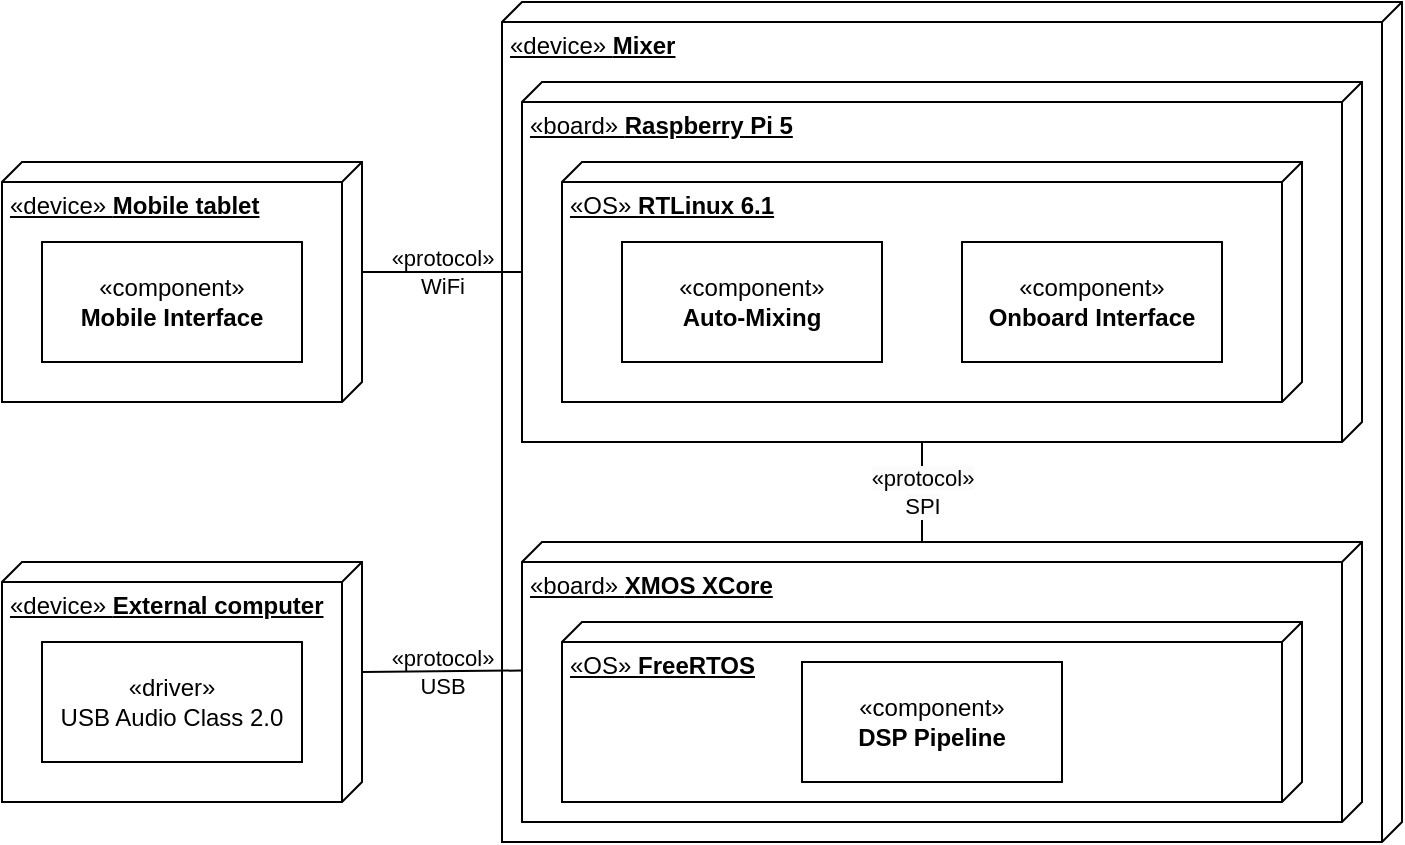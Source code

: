 <mxfile version="24.8.0">
  <diagram name="Page-1" id="GhdwFwVT1Xk1jX9P9y0T">
    <mxGraphModel dx="405" dy="208" grid="1" gridSize="10" guides="1" tooltips="1" connect="1" arrows="1" fold="1" page="1" pageScale="1" pageWidth="850" pageHeight="1100" math="0" shadow="0">
      <root>
        <mxCell id="0" />
        <mxCell id="1" parent="0" />
        <mxCell id="zbBV47Hz3iCshq7d-kt5-6" value="«device» &lt;b&gt;Mixer&lt;/b&gt;" style="verticalAlign=top;align=left;spacingTop=8;spacingLeft=2;spacingRight=12;shape=cube;size=10;direction=south;fontStyle=4;html=1;whiteSpace=wrap;" parent="1" vertex="1">
          <mxGeometry x="300" y="60" width="450" height="420" as="geometry" />
        </mxCell>
        <mxCell id="zbBV47Hz3iCshq7d-kt5-2" value="«board» &lt;b&gt;Raspberry Pi 5&lt;/b&gt;" style="verticalAlign=top;align=left;spacingTop=8;spacingLeft=2;spacingRight=12;shape=cube;size=10;direction=south;fontStyle=4;html=1;whiteSpace=wrap;" parent="1" vertex="1">
          <mxGeometry x="310" y="100" width="420" height="180" as="geometry" />
        </mxCell>
        <mxCell id="zbBV47Hz3iCshq7d-kt5-3" value="«board» &lt;b&gt;XMOS XCore&lt;/b&gt;" style="verticalAlign=top;align=left;spacingTop=8;spacingLeft=2;spacingRight=12;shape=cube;size=10;direction=south;fontStyle=4;html=1;whiteSpace=wrap;" parent="1" vertex="1">
          <mxGeometry x="310" y="330" width="420" height="140" as="geometry" />
        </mxCell>
        <mxCell id="zbBV47Hz3iCshq7d-kt5-4" value="«device» &lt;b&gt;Mobile tablet&lt;/b&gt;" style="verticalAlign=top;align=left;spacingTop=8;spacingLeft=2;spacingRight=12;shape=cube;size=10;direction=south;fontStyle=4;html=1;whiteSpace=wrap;" parent="1" vertex="1">
          <mxGeometry x="50" y="140" width="180" height="120" as="geometry" />
        </mxCell>
        <mxCell id="zbBV47Hz3iCshq7d-kt5-5" value="«device» &lt;b&gt;External&amp;nbsp;computer&lt;/b&gt;" style="verticalAlign=top;align=left;spacingTop=8;spacingLeft=2;spacingRight=12;shape=cube;size=10;direction=south;fontStyle=4;html=1;whiteSpace=wrap;" parent="1" vertex="1">
          <mxGeometry x="50" y="340" width="180" height="120" as="geometry" />
        </mxCell>
        <mxCell id="zbBV47Hz3iCshq7d-kt5-7" value="«protocol»&lt;br&gt;WiFi" style="endArrow=none;html=1;rounded=0;labelBackgroundColor=none;entryX=0;entryY=0;entryDx=95;entryDy=420;entryPerimeter=0;exitX=0;exitY=0;exitDx=55;exitDy=0;exitPerimeter=0;" parent="1" target="zbBV47Hz3iCshq7d-kt5-2" edge="1" source="zbBV47Hz3iCshq7d-kt5-4">
          <mxGeometry width="50" height="50" relative="1" as="geometry">
            <mxPoint x="230" y="150" as="sourcePoint" />
            <mxPoint x="300" y="150" as="targetPoint" />
          </mxGeometry>
        </mxCell>
        <mxCell id="zbBV47Hz3iCshq7d-kt5-9" value="«protocol»&lt;br&gt;USB" style="endArrow=none;html=1;rounded=0;labelBackgroundColor=none;entryX=0.459;entryY=1.001;entryDx=0;entryDy=0;entryPerimeter=0;exitX=0;exitY=0;exitDx=55;exitDy=0;exitPerimeter=0;" parent="1" target="zbBV47Hz3iCshq7d-kt5-3" edge="1" source="zbBV47Hz3iCshq7d-kt5-5">
          <mxGeometry width="50" height="50" relative="1" as="geometry">
            <mxPoint x="230" y="390" as="sourcePoint" />
            <mxPoint x="300" y="389.76" as="targetPoint" />
          </mxGeometry>
        </mxCell>
        <mxCell id="zbBV47Hz3iCshq7d-kt5-13" value="«OS» &lt;b&gt;RTLinux 6.1&lt;/b&gt;" style="verticalAlign=top;align=left;spacingTop=8;spacingLeft=2;spacingRight=12;shape=cube;size=10;direction=south;fontStyle=4;html=1;whiteSpace=wrap;" parent="1" vertex="1">
          <mxGeometry x="330" y="140" width="370" height="120" as="geometry" />
        </mxCell>
        <mxCell id="zbBV47Hz3iCshq7d-kt5-14" value="«OS» &lt;b&gt;FreeRTOS&lt;/b&gt;" style="verticalAlign=top;align=left;spacingTop=8;spacingLeft=2;spacingRight=12;shape=cube;size=10;direction=south;fontStyle=4;html=1;whiteSpace=wrap;" parent="1" vertex="1">
          <mxGeometry x="330" y="370" width="370" height="90" as="geometry" />
        </mxCell>
        <mxCell id="zbBV47Hz3iCshq7d-kt5-16" value="«driver»&lt;br&gt;USB Audio Class 2.0" style="rounded=0;whiteSpace=wrap;html=1;" parent="1" vertex="1">
          <mxGeometry x="70" y="380" width="130" height="60" as="geometry" />
        </mxCell>
        <mxCell id="zbBV47Hz3iCshq7d-kt5-17" value="&lt;span style=&quot;text-align: left;&quot;&gt;«component»&lt;/span&gt;&lt;div&gt;&lt;b&gt;Mobile Interface&lt;/b&gt;&lt;/div&gt;" style="rounded=0;whiteSpace=wrap;html=1;" parent="1" vertex="1">
          <mxGeometry x="70" y="180" width="130" height="60" as="geometry" />
        </mxCell>
        <mxCell id="zbBV47Hz3iCshq7d-kt5-18" value="&lt;span style=&quot;text-align: left;&quot;&gt;«component»&lt;/span&gt;&lt;div&gt;&lt;b&gt;Onboard Interface&lt;/b&gt;&lt;/div&gt;" style="rounded=0;whiteSpace=wrap;html=1;" parent="1" vertex="1">
          <mxGeometry x="530" y="180" width="130" height="60" as="geometry" />
        </mxCell>
        <mxCell id="zbBV47Hz3iCshq7d-kt5-19" value="&lt;span style=&quot;text-align: left;&quot;&gt;«component»&lt;/span&gt;&lt;div&gt;&lt;b&gt;DSP Pipeline&lt;/b&gt;&lt;/div&gt;" style="rounded=0;whiteSpace=wrap;html=1;" parent="1" vertex="1">
          <mxGeometry x="450" y="390" width="130" height="60" as="geometry" />
        </mxCell>
        <mxCell id="aZ6KrdzcdrHcPBwDL9sO-1" value="&lt;span style=&quot;color: rgb(0, 0, 0); font-family: Helvetica; font-size: 11px; font-style: normal; font-variant-ligatures: normal; font-variant-caps: normal; font-weight: 400; letter-spacing: normal; orphans: 2; text-align: center; text-indent: 0px; text-transform: none; widows: 2; word-spacing: 0px; -webkit-text-stroke-width: 0px; white-space: nowrap; background-color: rgb(251, 251, 251); text-decoration-thickness: initial; text-decoration-style: initial; text-decoration-color: initial; display: inline !important; float: none;&quot;&gt;«protocol»&lt;/span&gt;&lt;br style=&quot;forced-color-adjust: none; color: rgb(0, 0, 0); font-family: Helvetica; font-size: 11px; font-style: normal; font-variant-ligatures: normal; font-variant-caps: normal; font-weight: 400; letter-spacing: normal; orphans: 2; text-align: center; text-indent: 0px; text-transform: none; widows: 2; word-spacing: 0px; -webkit-text-stroke-width: 0px; white-space: nowrap; background-color: rgb(251, 251, 251); text-decoration-thickness: initial; text-decoration-style: initial; text-decoration-color: initial;&quot;&gt;&lt;span style=&quot;background-color: rgb(251, 251, 251);&quot;&gt;SPI&lt;/span&gt;" style="endArrow=none;html=1;rounded=0;exitX=0;exitY=0.362;exitDx=0;exitDy=0;exitPerimeter=0;entryX=1.001;entryY=0.362;entryDx=0;entryDy=0;entryPerimeter=0;" edge="1" parent="1">
          <mxGeometry x="0.014" width="50" height="50" relative="1" as="geometry">
            <mxPoint x="510" y="330" as="sourcePoint" />
            <mxPoint x="510" y="280.24" as="targetPoint" />
            <mxPoint as="offset" />
          </mxGeometry>
        </mxCell>
        <mxCell id="aZ6KrdzcdrHcPBwDL9sO-2" value="&lt;span style=&quot;text-align: left;&quot;&gt;«component»&lt;/span&gt;&lt;div&gt;&lt;b&gt;Auto-Mixing&lt;/b&gt;&lt;/div&gt;" style="rounded=0;whiteSpace=wrap;html=1;" vertex="1" parent="1">
          <mxGeometry x="360" y="180" width="130" height="60" as="geometry" />
        </mxCell>
      </root>
    </mxGraphModel>
  </diagram>
</mxfile>
